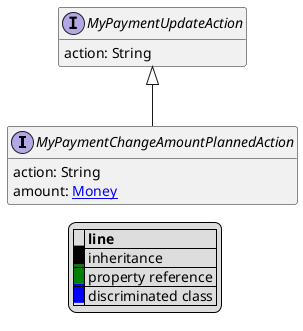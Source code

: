 @startuml

hide empty fields
hide empty methods
legend
|= |= line |
|<back:black>   </back>| inheritance |
|<back:green>   </back>| property reference |
|<back:blue>   </back>| discriminated class |
endlegend
interface MyPaymentChangeAmountPlannedAction [[MyPaymentChangeAmountPlannedAction.svg]] extends MyPaymentUpdateAction {
    action: String
    amount: [[Money.svg Money]]
}
interface MyPaymentUpdateAction [[MyPaymentUpdateAction.svg]]  {
    action: String
}





@enduml

